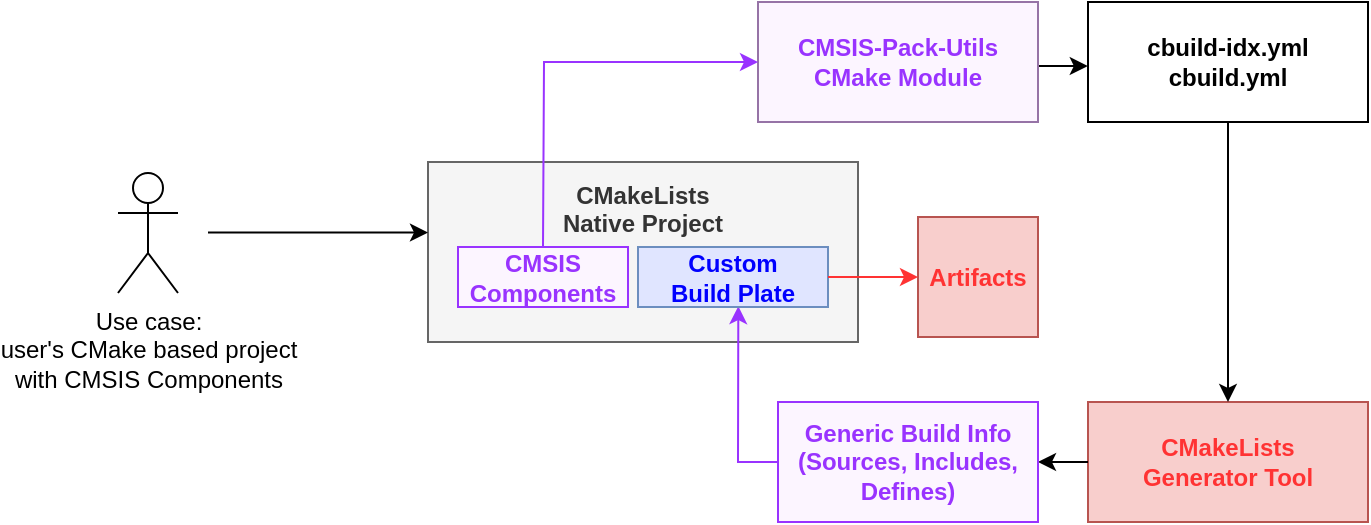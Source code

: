 <mxfile version="21.6.1" type="device">
  <diagram name="Page-1" id="lt_AyD8toXFIPzZnjtGi">
    <mxGraphModel dx="1548" dy="902" grid="1" gridSize="10" guides="1" tooltips="1" connect="1" arrows="1" fold="1" page="1" pageScale="1" pageWidth="850" pageHeight="1100" math="0" shadow="0">
      <root>
        <mxCell id="0" />
        <mxCell id="1" parent="0" />
        <mxCell id="0mlFncYyP8KBSmitmDeH-4" value="&lt;b&gt;&lt;font color=&quot;#ff3333&quot;&gt;CMakeLists&lt;br&gt;Generator Tool&lt;/font&gt;&lt;br&gt;&lt;/b&gt;" style="rounded=0;whiteSpace=wrap;html=1;fillColor=#f8cecc;strokeColor=#b85450;" parent="1" vertex="1">
          <mxGeometry x="555" y="210" width="140" height="60" as="geometry" />
        </mxCell>
        <mxCell id="0mlFncYyP8KBSmitmDeH-32" value="&lt;b&gt;cbuild-idx.yml&lt;br&gt;cbuild.yml&lt;/b&gt;" style="rounded=0;whiteSpace=wrap;html=1;fillStyle=solid;" parent="1" vertex="1">
          <mxGeometry x="555" y="10" width="140" height="60" as="geometry" />
        </mxCell>
        <mxCell id="0mlFncYyP8KBSmitmDeH-38" value="&lt;b&gt;CMakeLists&lt;br&gt;Native Project&lt;br&gt;&lt;br&gt;&lt;br&gt;&lt;br&gt;&lt;/b&gt;" style="rounded=0;whiteSpace=wrap;html=1;fillColor=#f5f5f5;fontColor=#333333;strokeColor=#666666;" parent="1" vertex="1">
          <mxGeometry x="225" y="90" width="215" height="90" as="geometry" />
        </mxCell>
        <mxCell id="Z-m9A5tDZ9pNQyHN4DDu-48" value="" style="edgeStyle=orthogonalEdgeStyle;rounded=0;orthogonalLoop=1;jettySize=auto;html=1;exitX=0.998;exitY=0.533;exitDx=0;exitDy=0;exitPerimeter=0;entryX=-0.001;entryY=0.528;entryDx=0;entryDy=0;entryPerimeter=0;" parent="1" source="0mlFncYyP8KBSmitmDeH-40" target="0mlFncYyP8KBSmitmDeH-32" edge="1">
          <mxGeometry relative="1" as="geometry" />
        </mxCell>
        <mxCell id="0mlFncYyP8KBSmitmDeH-40" value="&lt;b&gt;&lt;font color=&quot;#9933ff&quot;&gt;CMSIS-Pack-Utils&lt;br&gt;CMake Module&lt;/font&gt;&lt;/b&gt;" style="rounded=0;whiteSpace=wrap;html=1;fillColor=#FCF5FF;strokeColor=#9673a6;" parent="1" vertex="1">
          <mxGeometry x="390" y="10" width="140" height="60" as="geometry" />
        </mxCell>
        <mxCell id="0mlFncYyP8KBSmitmDeH-43" value="" style="endArrow=classic;html=1;rounded=0;exitX=0;exitY=0.5;exitDx=0;exitDy=0;entryX=0.528;entryY=0.986;entryDx=0;entryDy=0;strokeColor=#9933FF;entryPerimeter=0;" parent="1" source="Z-m9A5tDZ9pNQyHN4DDu-66" target="Z-m9A5tDZ9pNQyHN4DDu-69" edge="1">
          <mxGeometry width="50" height="50" relative="1" as="geometry">
            <mxPoint x="381.045" y="247.88" as="sourcePoint" />
            <mxPoint x="283.95" y="220" as="targetPoint" />
            <Array as="points">
              <mxPoint x="380" y="240" />
            </Array>
          </mxGeometry>
        </mxCell>
        <mxCell id="0mlFncYyP8KBSmitmDeH-46" value="Use case:&lt;br&gt;user&#39;s CMake based project&lt;br&gt;with CMSIS Components" style="shape=umlActor;verticalLabelPosition=bottom;verticalAlign=top;html=1;outlineConnect=0;" parent="1" vertex="1">
          <mxGeometry x="70" y="95.5" width="30" height="60" as="geometry" />
        </mxCell>
        <mxCell id="0mlFncYyP8KBSmitmDeH-47" value="" style="endArrow=classic;html=1;rounded=0;" parent="1" edge="1">
          <mxGeometry width="50" height="50" relative="1" as="geometry">
            <mxPoint x="115" y="125.26" as="sourcePoint" />
            <mxPoint x="225" y="125.26" as="targetPoint" />
          </mxGeometry>
        </mxCell>
        <mxCell id="Z-m9A5tDZ9pNQyHN4DDu-50" value="" style="endArrow=classic;html=1;rounded=0;exitX=0.5;exitY=1;exitDx=0;exitDy=0;entryX=0.5;entryY=0;entryDx=0;entryDy=0;" parent="1" source="0mlFncYyP8KBSmitmDeH-32" target="0mlFncYyP8KBSmitmDeH-4" edge="1">
          <mxGeometry width="50" height="50" relative="1" as="geometry">
            <mxPoint x="660" y="100" as="sourcePoint" />
            <mxPoint x="710" y="50" as="targetPoint" />
          </mxGeometry>
        </mxCell>
        <mxCell id="Z-m9A5tDZ9pNQyHN4DDu-51" value="" style="endArrow=classic;html=1;rounded=0;exitX=0;exitY=0.5;exitDx=0;exitDy=0;entryX=1;entryY=0.5;entryDx=0;entryDy=0;" parent="1" source="0mlFncYyP8KBSmitmDeH-4" target="Z-m9A5tDZ9pNQyHN4DDu-66" edge="1">
          <mxGeometry width="50" height="50" relative="1" as="geometry">
            <mxPoint x="360" y="100" as="sourcePoint" />
            <mxPoint x="527.5" y="240" as="targetPoint" />
          </mxGeometry>
        </mxCell>
        <mxCell id="Z-m9A5tDZ9pNQyHN4DDu-66" value="&lt;b style=&quot;border-color: var(--border-color);&quot;&gt;&lt;font color=&quot;#9933ff&quot;&gt;Generic Build Info&lt;br&gt;(Sources, Includes, Defines)&lt;/font&gt;&lt;br style=&quot;border-color: var(--border-color);&quot;&gt;&lt;/b&gt;" style="rounded=0;whiteSpace=wrap;html=1;fillColor=#fcf5ff;strokeColor=#9933FF;" parent="1" vertex="1">
          <mxGeometry x="400" y="210" width="130" height="60" as="geometry" />
        </mxCell>
        <mxCell id="Z-m9A5tDZ9pNQyHN4DDu-67" value="&lt;b style=&quot;border-color: var(--border-color);&quot;&gt;&lt;b style=&quot;border-color: var(--border-color);&quot;&gt;&lt;font style=&quot;border-color: var(--border-color);&quot; color=&quot;#9933ff&quot;&gt;CMSIS&lt;br style=&quot;border-color: var(--border-color);&quot;&gt;Components&lt;/font&gt;&lt;/b&gt;&lt;br style=&quot;border-color: var(--border-color);&quot;&gt;&lt;/b&gt;" style="rounded=0;whiteSpace=wrap;html=1;fillColor=#fcf5ff;strokeColor=#9933FF;" parent="1" vertex="1">
          <mxGeometry x="240" y="132.5" width="85" height="30" as="geometry" />
        </mxCell>
        <mxCell id="Z-m9A5tDZ9pNQyHN4DDu-69" value="&lt;b style=&quot;border-color: var(--border-color);&quot;&gt;&lt;font color=&quot;#0000ff&quot;&gt;Custom&lt;br&gt;Build Plate&lt;/font&gt;&lt;br style=&quot;border-color: var(--border-color);&quot;&gt;&lt;/b&gt;" style="rounded=0;whiteSpace=wrap;html=1;fillColor=#E0E5FF;strokeColor=#6c8ebf;" parent="1" vertex="1">
          <mxGeometry x="330" y="132.5" width="95" height="30" as="geometry" />
        </mxCell>
        <mxCell id="Z-m9A5tDZ9pNQyHN4DDu-83" value="&lt;b style=&quot;border-color: var(--border-color);&quot;&gt;&lt;b style=&quot;border-color: var(--border-color);&quot;&gt;&lt;font style=&quot;border-color: var(--border-color);&quot; color=&quot;#ff3333&quot;&gt;Artifacts&lt;/font&gt;&lt;/b&gt;&lt;br style=&quot;border-color: var(--border-color);&quot;&gt;&lt;/b&gt;" style="rounded=0;whiteSpace=wrap;html=1;fillColor=#f8cecc;strokeColor=#b85450;" parent="1" vertex="1">
          <mxGeometry x="470" y="117.5" width="60" height="60" as="geometry" />
        </mxCell>
        <mxCell id="Z-m9A5tDZ9pNQyHN4DDu-85" value="" style="endArrow=classic;html=1;rounded=0;exitX=1;exitY=0.5;exitDx=0;exitDy=0;entryX=0;entryY=0.5;entryDx=0;entryDy=0;strokeColor=#FF3333;" parent="1" source="Z-m9A5tDZ9pNQyHN4DDu-69" target="Z-m9A5tDZ9pNQyHN4DDu-83" edge="1">
          <mxGeometry width="50" height="50" relative="1" as="geometry">
            <mxPoint x="430" y="-70" as="sourcePoint" />
            <mxPoint x="480" y="-120" as="targetPoint" />
          </mxGeometry>
        </mxCell>
        <mxCell id="Z-m9A5tDZ9pNQyHN4DDu-88" value="" style="endArrow=classic;html=1;rounded=0;exitX=0.5;exitY=0;exitDx=0;exitDy=0;entryX=0;entryY=0.5;entryDx=0;entryDy=0;strokeColor=#9933FF;" parent="1" source="Z-m9A5tDZ9pNQyHN4DDu-67" target="0mlFncYyP8KBSmitmDeH-40" edge="1">
          <mxGeometry width="50" height="50" relative="1" as="geometry">
            <mxPoint x="390" y="200" as="sourcePoint" />
            <mxPoint x="440" y="150" as="targetPoint" />
            <Array as="points">
              <mxPoint x="283" y="40" />
            </Array>
          </mxGeometry>
        </mxCell>
      </root>
    </mxGraphModel>
  </diagram>
</mxfile>

